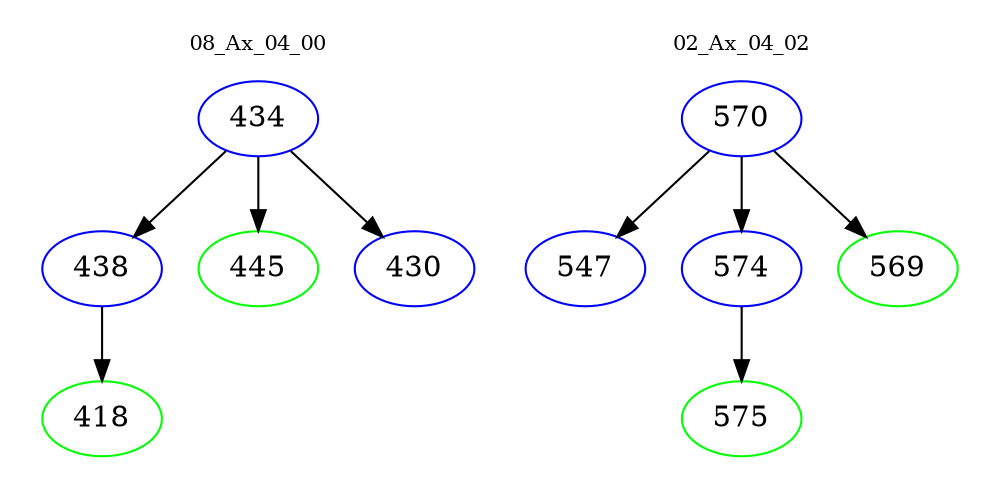 digraph{
subgraph cluster_0 {
color = white
label = "08_Ax_04_00";
fontsize=10;
T0_434 [label="434", color="blue"]
T0_434 -> T0_438 [color="black"]
T0_438 [label="438", color="blue"]
T0_438 -> T0_418 [color="black"]
T0_418 [label="418", color="green"]
T0_434 -> T0_445 [color="black"]
T0_445 [label="445", color="green"]
T0_434 -> T0_430 [color="black"]
T0_430 [label="430", color="blue"]
}
subgraph cluster_1 {
color = white
label = "02_Ax_04_02";
fontsize=10;
T1_570 [label="570", color="blue"]
T1_570 -> T1_547 [color="black"]
T1_547 [label="547", color="blue"]
T1_570 -> T1_574 [color="black"]
T1_574 [label="574", color="blue"]
T1_574 -> T1_575 [color="black"]
T1_575 [label="575", color="green"]
T1_570 -> T1_569 [color="black"]
T1_569 [label="569", color="green"]
}
}
